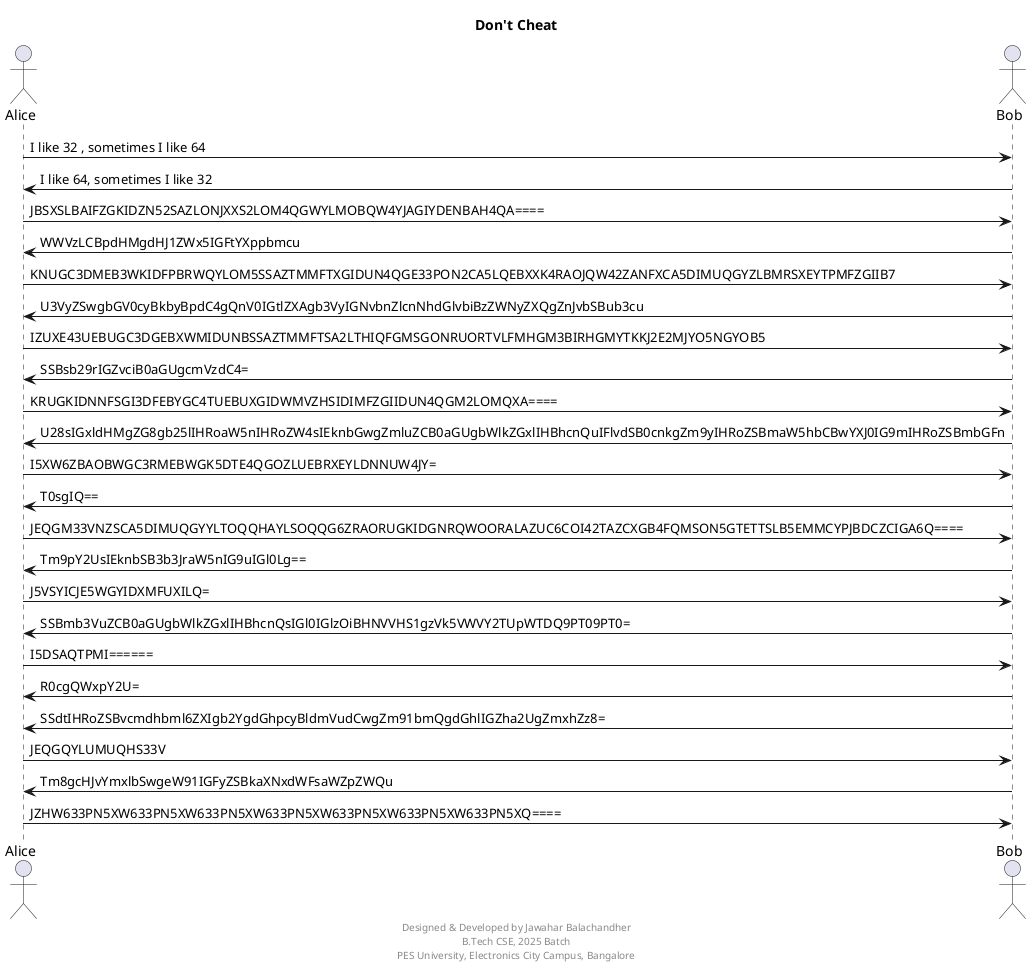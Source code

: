 @startuml "Hello Participants"

footer Designed & Developed by Jawahar Balachandher\nB.Tech CSE, 2025 Batch\nPES University, Electronics City Campus, Bangalore
title "Don't Cheat"
actor Alice
actor Bob 
Alice -> Bob: I like 32 , sometimes I like 64
Bob -> Alice: I like 64, sometimes I like 32

Alice -> Bob: JBSXSLBAIFZGKIDZN52SAZLONJXXS2LOM4QGWYLMOBQW4YJAGIYDENBAH4QA==== 
Bob -> Alice: WWVzLCBpdHMgdHJ1ZWx5IGFtYXppbmcu
Alice -> Bob: KNUGC3DMEB3WKIDFPBRWQYLOM5SSAZTMMFTXGIDUN4QGE33PON2CA5LQEBXXK4RAOJQW42ZANFXCA5DIMUQGYZLBMRSXEYTPMFZGIIB7
Bob -> Alice: U3VyZSwgbGV0cyBkbyBpdC4gQnV0IGtlZXAgb3VyIGNvbnZlcnNhdGlvbiBzZWNyZXQgZnJvbSBub3cu
Alice -> Bob: IZUXE43UEBUGC3DGEBXWMIDUNBSSAZTMMFTSA2LTHIQFGMSGONRUORTVLFMHGM3BIRHGMYTKKJ2E2MJYO5NGYOB5
Bob -> Alice: SSBsb29rIGZvciB0aGUgcmVzdC4=
Alice -> Bob: KRUGKIDNNFSGI3DFEBYGC4TUEBUXGIDWMVZHSIDIMFZGIIDUN4QGM2LOMQXA==== 
Bob -> Alice: U28sIGxldHMgZG8gb25lIHRoaW5nIHRoZW4sIEknbGwgZmluZCB0aGUgbWlkZGxlIHBhcnQuIFlvdSB0cnkgZm9yIHRoZSBmaW5hbCBwYXJ0IG9mIHRoZSBmbGFn
Alice -> Bob: I5XW6ZBAOBWGC3RMEBWGK5DTE4QGOZLUEBRXEYLDNNUW4JY=
Bob -> Alice: T0sgIQ==
Alice -> Bob: JEQGM33VNZSCA5DIMUQGYYLTOQQHAYLSOQQG6ZRAORUGKIDGNRQWOORALAZUC6COI42TAZCXGB4FQMSON5GTETTSLB5EMMCYPJBDCZCIGA6Q====
Bob -> Alice: Tm9pY2UsIEknbSB3b3JraW5nIG9uIGl0Lg==
Alice -> Bob: J5VSYICJE5WGYIDXMFUXILQ=
Bob -> Alice: SSBmb3VuZCB0aGUgbWlkZGxlIHBhcnQsIGl0IGlzOiBHNVVHS1gzVk5VWVY2TUpWTDQ9PT09PT0=
Alice -> Bob: I5DSAQTPMI======
Bob -> Alice: R0cgQWxpY2U=

Bob -> Alice: SSdtIHRoZSBvcmdhbml6ZXIgb2YgdGhpcyBldmVudCwgZm91bmQgdGhlIGZha2UgZmxhZz8= 
Alice -> Bob: JEQGQYLUMUQHS33V
Bob -> Alice: Tm8gcHJvYmxlbSwgeW91IGFyZSBkaXNxdWFsaWZpZWQu
Alice -> Bob: JZHW633PN5XW633PN5XW633PN5XW633PN5XW633PN5XW633PN5XW633PN5XQ====

@enduml